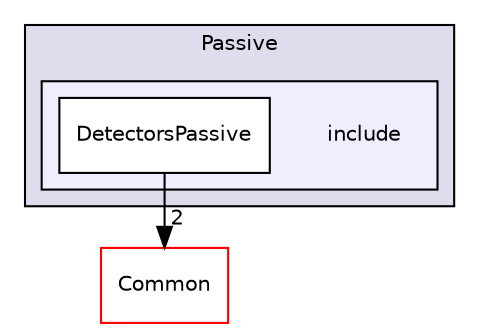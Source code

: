 digraph "/home/travis/build/AliceO2Group/AliceO2/Detectors/Passive/include" {
  bgcolor=transparent;
  compound=true
  node [ fontsize="10", fontname="Helvetica"];
  edge [ labelfontsize="10", labelfontname="Helvetica"];
  subgraph clusterdir_f01815b857f9009bea48e2cb39492245 {
    graph [ bgcolor="#ddddee", pencolor="black", label="Passive" fontname="Helvetica", fontsize="10", URL="dir_f01815b857f9009bea48e2cb39492245.html"]
  subgraph clusterdir_d5ecc06a730b889a096d12946000dd48 {
    graph [ bgcolor="#eeeeff", pencolor="black", label="" URL="dir_d5ecc06a730b889a096d12946000dd48.html"];
    dir_d5ecc06a730b889a096d12946000dd48 [shape=plaintext label="include"];
    dir_72724ee868ffdb57615bd2021f241624 [shape=box label="DetectorsPassive" color="black" fillcolor="white" style="filled" URL="dir_72724ee868ffdb57615bd2021f241624.html"];
  }
  }
  dir_4ab6b4cc6a7edbff49100e9123df213f [shape=box label="Common" color="red" URL="dir_4ab6b4cc6a7edbff49100e9123df213f.html"];
  dir_72724ee868ffdb57615bd2021f241624->dir_4ab6b4cc6a7edbff49100e9123df213f [headlabel="2", labeldistance=1.5 headhref="dir_000366_000016.html"];
}
